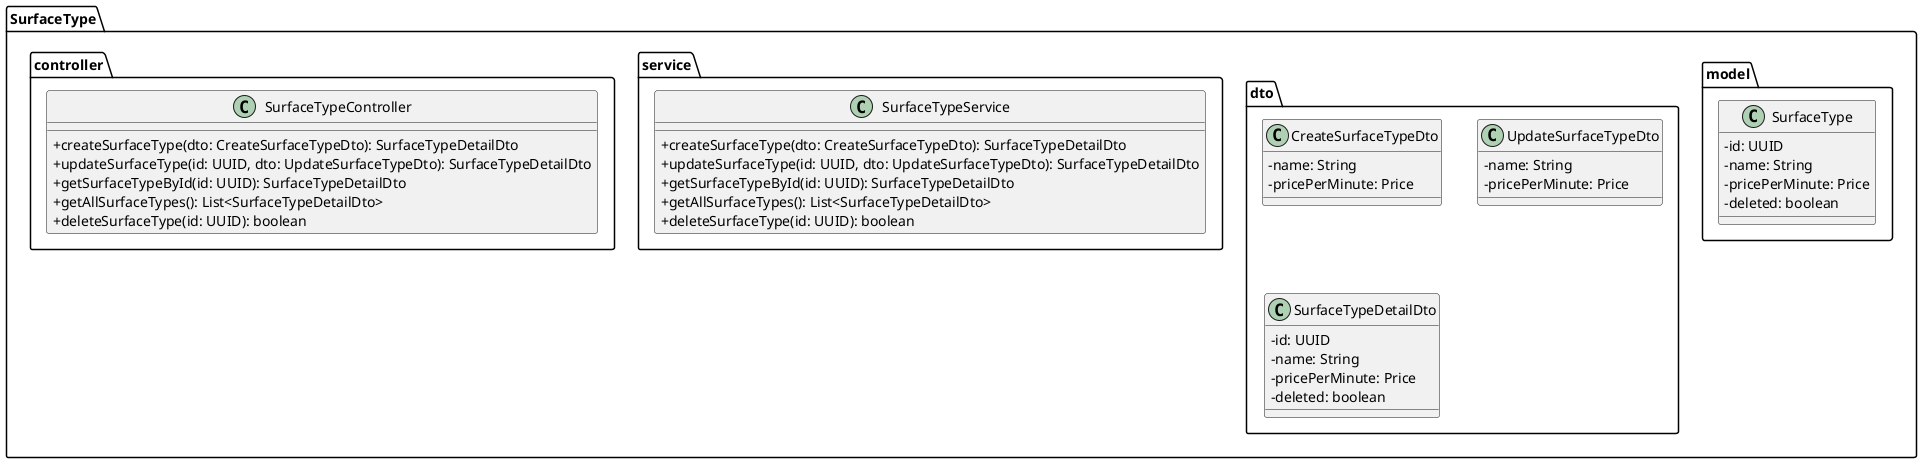 @startuml

skinparam classAttributeIconSize 0

package "SurfaceType" {

	package "model" {
	  class SurfaceType {
      - id: UUID
      - name: String
      - pricePerMinute: Price
      - deleted: boolean
    }
	}

	package "dto" {
	  class CreateSurfaceTypeDto {
	    - name: String
	    - pricePerMinute: Price
	  }

	  class UpdateSurfaceTypeDto {
	    - name: String
	    - pricePerMinute: Price
	  }

	  class SurfaceTypeDetailDto {
	    - id: UUID
	    - name: String
	    - pricePerMinute: Price
	    - deleted: boolean
	  }
	}

	package "service" {
		class SurfaceTypeService {
			+ createSurfaceType(dto: CreateSurfaceTypeDto): SurfaceTypeDetailDto
			+ updateSurfaceType(id: UUID, dto: UpdateSurfaceTypeDto): SurfaceTypeDetailDto
			+ getSurfaceTypeById(id: UUID): SurfaceTypeDetailDto
			+ getAllSurfaceTypes(): List<SurfaceTypeDetailDto>
			+ deleteSurfaceType(id: UUID): boolean
		}
	}

	package "controller" {
		class SurfaceTypeController {
			+ createSurfaceType(dto: CreateSurfaceTypeDto): SurfaceTypeDetailDto
			+ updateSurfaceType(id: UUID, dto: UpdateSurfaceTypeDto): SurfaceTypeDetailDto
			+ getSurfaceTypeById(id: UUID): SurfaceTypeDetailDto
			+ getAllSurfaceTypes(): List<SurfaceTypeDetailDto>
			+ deleteSurfaceType(id: UUID): boolean
		}
	}
}

@enduml